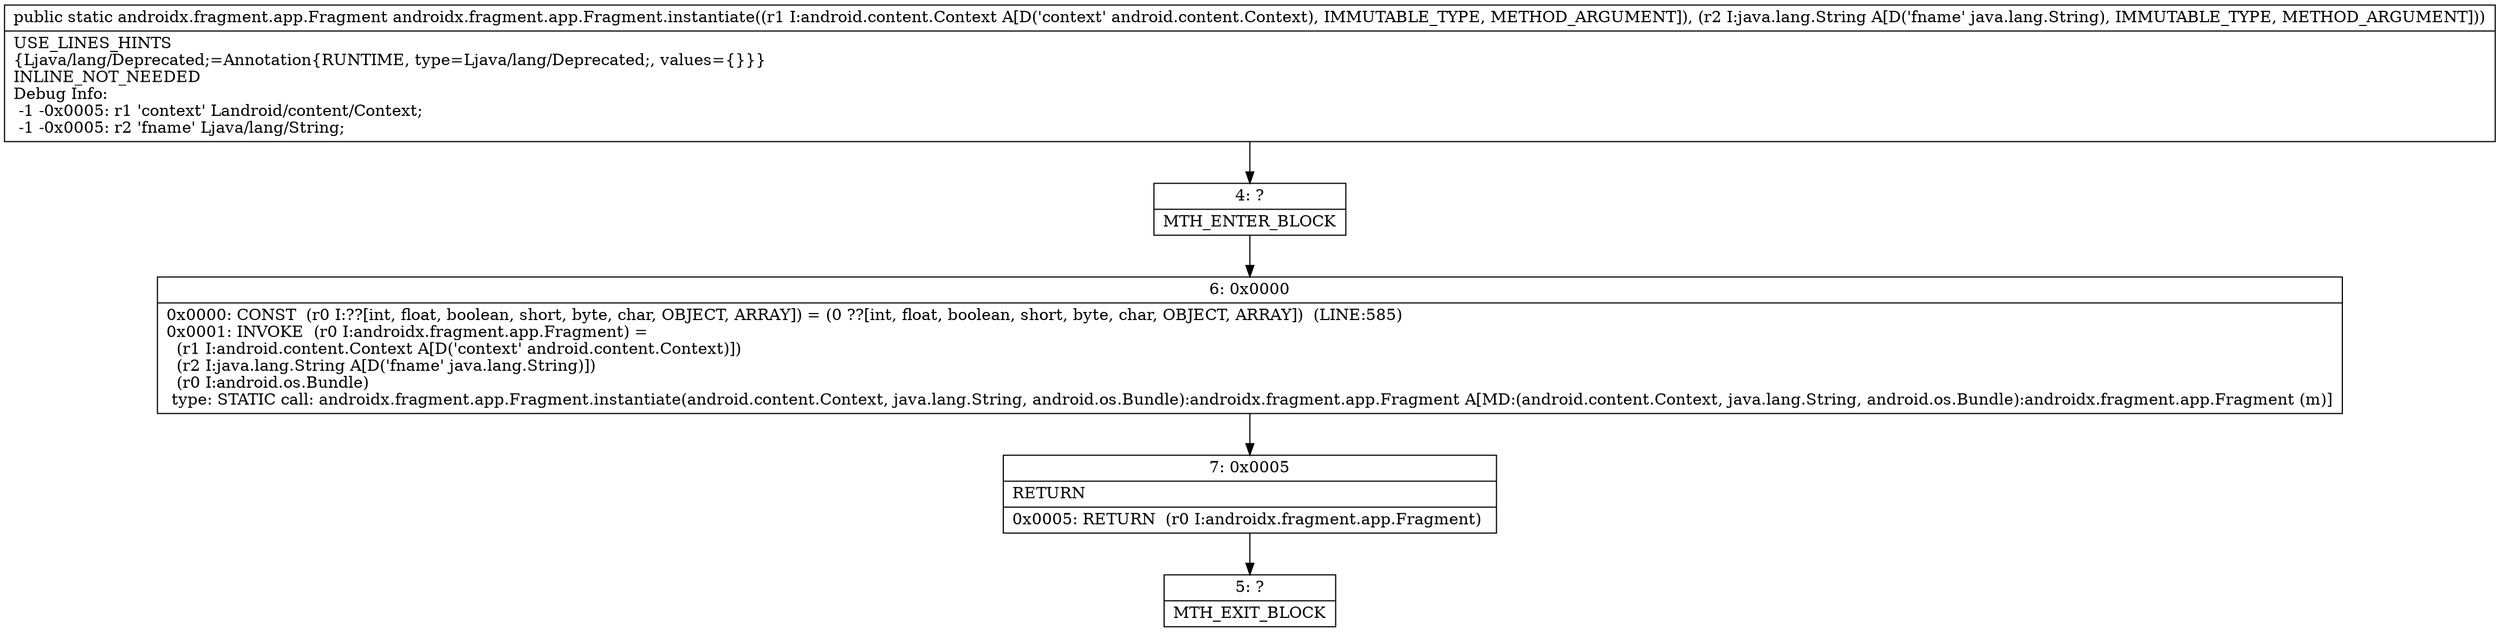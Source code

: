 digraph "CFG forandroidx.fragment.app.Fragment.instantiate(Landroid\/content\/Context;Ljava\/lang\/String;)Landroidx\/fragment\/app\/Fragment;" {
Node_4 [shape=record,label="{4\:\ ?|MTH_ENTER_BLOCK\l}"];
Node_6 [shape=record,label="{6\:\ 0x0000|0x0000: CONST  (r0 I:??[int, float, boolean, short, byte, char, OBJECT, ARRAY]) = (0 ??[int, float, boolean, short, byte, char, OBJECT, ARRAY])  (LINE:585)\l0x0001: INVOKE  (r0 I:androidx.fragment.app.Fragment) = \l  (r1 I:android.content.Context A[D('context' android.content.Context)])\l  (r2 I:java.lang.String A[D('fname' java.lang.String)])\l  (r0 I:android.os.Bundle)\l type: STATIC call: androidx.fragment.app.Fragment.instantiate(android.content.Context, java.lang.String, android.os.Bundle):androidx.fragment.app.Fragment A[MD:(android.content.Context, java.lang.String, android.os.Bundle):androidx.fragment.app.Fragment (m)]\l}"];
Node_7 [shape=record,label="{7\:\ 0x0005|RETURN\l|0x0005: RETURN  (r0 I:androidx.fragment.app.Fragment) \l}"];
Node_5 [shape=record,label="{5\:\ ?|MTH_EXIT_BLOCK\l}"];
MethodNode[shape=record,label="{public static androidx.fragment.app.Fragment androidx.fragment.app.Fragment.instantiate((r1 I:android.content.Context A[D('context' android.content.Context), IMMUTABLE_TYPE, METHOD_ARGUMENT]), (r2 I:java.lang.String A[D('fname' java.lang.String), IMMUTABLE_TYPE, METHOD_ARGUMENT]))  | USE_LINES_HINTS\l\{Ljava\/lang\/Deprecated;=Annotation\{RUNTIME, type=Ljava\/lang\/Deprecated;, values=\{\}\}\}\lINLINE_NOT_NEEDED\lDebug Info:\l  \-1 \-0x0005: r1 'context' Landroid\/content\/Context;\l  \-1 \-0x0005: r2 'fname' Ljava\/lang\/String;\l}"];
MethodNode -> Node_4;Node_4 -> Node_6;
Node_6 -> Node_7;
Node_7 -> Node_5;
}


